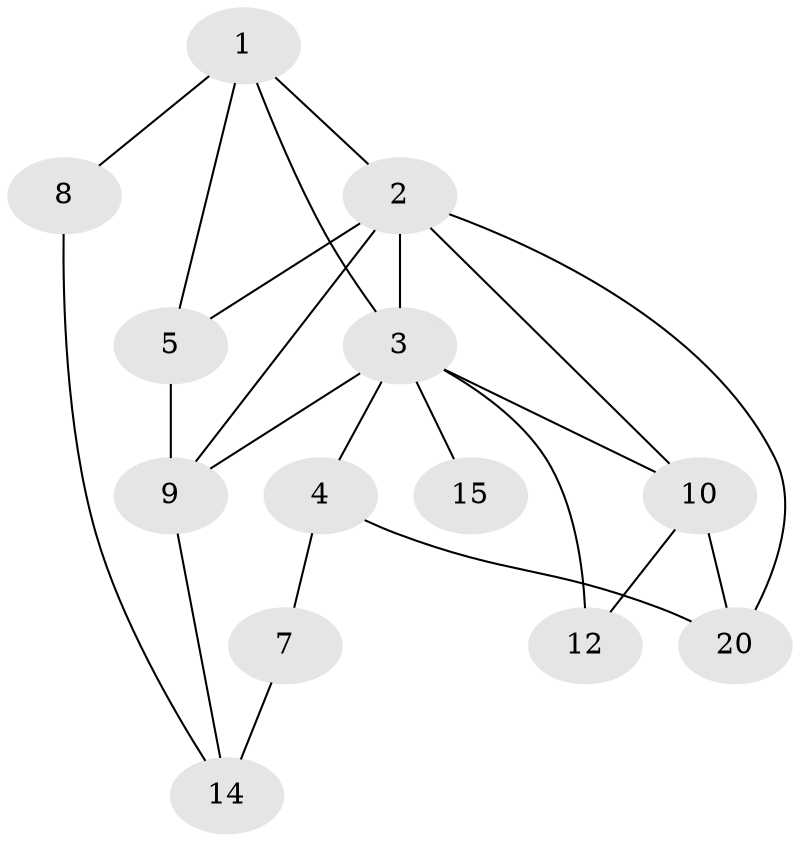 // original degree distribution, {2: 0.14666666666666667, 3: 0.26666666666666666, 4: 0.12, 0: 0.12, 5: 0.06666666666666667, 7: 0.013333333333333334, 1: 0.26666666666666666}
// Generated by graph-tools (version 1.1) at 2025/48/03/04/25 22:48:34]
// undirected, 13 vertices, 22 edges
graph export_dot {
  node [color=gray90,style=filled];
  1;
  2;
  3;
  4;
  5;
  7;
  8;
  9;
  10;
  12;
  14;
  15;
  20;
  1 -- 2 [weight=1.0];
  1 -- 3 [weight=1.0];
  1 -- 5 [weight=1.0];
  1 -- 8 [weight=1.0];
  2 -- 3 [weight=4.0];
  2 -- 5 [weight=1.0];
  2 -- 9 [weight=2.0];
  2 -- 10 [weight=1.0];
  2 -- 20 [weight=1.0];
  3 -- 4 [weight=1.0];
  3 -- 9 [weight=4.0];
  3 -- 10 [weight=2.0];
  3 -- 12 [weight=1.0];
  3 -- 15 [weight=1.0];
  4 -- 7 [weight=1.0];
  4 -- 20 [weight=1.0];
  5 -- 9 [weight=1.0];
  7 -- 14 [weight=2.0];
  8 -- 14 [weight=1.0];
  9 -- 14 [weight=1.0];
  10 -- 12 [weight=1.0];
  10 -- 20 [weight=1.0];
}
